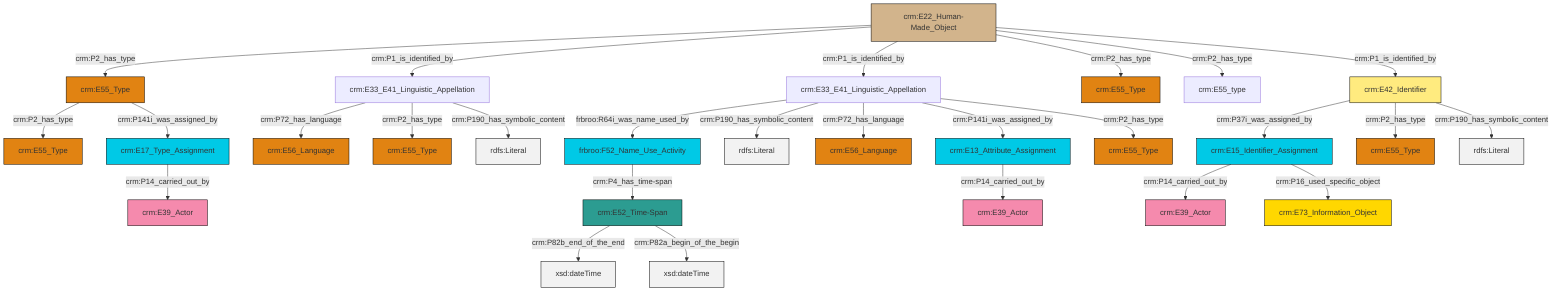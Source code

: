 graph TD
classDef Literal fill:#f2f2f2,stroke:#000000;
classDef CRM_Entity fill:#FFFFFF,stroke:#000000;
classDef Temporal_Entity fill:#00C9E6, stroke:#000000;
classDef Type fill:#E18312, stroke:#000000;
classDef Time-Span fill:#2C9C91, stroke:#000000;
classDef Appellation fill:#FFEB7F, stroke:#000000;
classDef Place fill:#008836, stroke:#000000;
classDef Persistent_Item fill:#B266B2, stroke:#000000;
classDef Conceptual_Object fill:#FFD700, stroke:#000000;
classDef Physical_Thing fill:#D2B48C, stroke:#000000;
classDef Actor fill:#f58aad, stroke:#000000;
classDef PC_Classes fill:#4ce600, stroke:#000000;
classDef Multi fill:#cccccc,stroke:#000000;

0["frbroo:F52_Name_Use_Activity"]:::Temporal_Entity -->|crm:P4_has_time-span| 1["crm:E52_Time-Span"]:::Time-Span
2["crm:E42_Identifier"]:::Appellation -->|crm:P37i_was_assigned_by| 3["crm:E15_Identifier_Assignment"]:::Temporal_Entity
10["crm:E33_E41_Linguistic_Appellation"]:::Default -->|frbroo:R64i_was_name_used_by| 0["frbroo:F52_Name_Use_Activity"]:::Temporal_Entity
13["crm:E33_E41_Linguistic_Appellation"]:::Default -->|crm:P72_has_language| 11["crm:E56_Language"]:::Type
10["crm:E33_E41_Linguistic_Appellation"]:::Default -->|crm:P190_has_symbolic_content| 16[rdfs:Literal]:::Literal
17["crm:E22_Human-Made_Object"]:::Physical_Thing -->|crm:P2_has_type| 18["crm:E55_Type"]:::Type
22["crm:E17_Type_Assignment"]:::Temporal_Entity -->|crm:P14_carried_out_by| 23["crm:E39_Actor"]:::Actor
17["crm:E22_Human-Made_Object"]:::Physical_Thing -->|crm:P1_is_identified_by| 13["crm:E33_E41_Linguistic_Appellation"]:::Default
2["crm:E42_Identifier"]:::Appellation -->|crm:P2_has_type| 24["crm:E55_Type"]:::Type
1["crm:E52_Time-Span"]:::Time-Span -->|crm:P82b_end_of_the_end| 25[xsd:dateTime]:::Literal
13["crm:E33_E41_Linguistic_Appellation"]:::Default -->|crm:P2_has_type| 19["crm:E55_Type"]:::Type
17["crm:E22_Human-Made_Object"]:::Physical_Thing -->|crm:P1_is_identified_by| 10["crm:E33_E41_Linguistic_Appellation"]:::Default
3["crm:E15_Identifier_Assignment"]:::Temporal_Entity -->|crm:P14_carried_out_by| 8["crm:E39_Actor"]:::Actor
6["crm:E13_Attribute_Assignment"]:::Temporal_Entity -->|crm:P14_carried_out_by| 4["crm:E39_Actor"]:::Actor
18["crm:E55_Type"]:::Type -->|crm:P2_has_type| 14["crm:E55_Type"]:::Type
18["crm:E55_Type"]:::Type -->|crm:P141i_was_assigned_by| 22["crm:E17_Type_Assignment"]:::Temporal_Entity
2["crm:E42_Identifier"]:::Appellation -->|crm:P190_has_symbolic_content| 32[rdfs:Literal]:::Literal
3["crm:E15_Identifier_Assignment"]:::Temporal_Entity -->|crm:P16_used_specific_object| 33["crm:E73_Information_Object"]:::Conceptual_Object
10["crm:E33_E41_Linguistic_Appellation"]:::Default -->|crm:P72_has_language| 30["crm:E56_Language"]:::Type
17["crm:E22_Human-Made_Object"]:::Physical_Thing -->|crm:P2_has_type| 38["crm:E55_Type"]:::Type
17["crm:E22_Human-Made_Object"]:::Physical_Thing -->|crm:P2_has_type| 40["crm:E55_type"]:::Default
1["crm:E52_Time-Span"]:::Time-Span -->|crm:P82a_begin_of_the_begin| 42[xsd:dateTime]:::Literal
17["crm:E22_Human-Made_Object"]:::Physical_Thing -->|crm:P1_is_identified_by| 2["crm:E42_Identifier"]:::Appellation
10["crm:E33_E41_Linguistic_Appellation"]:::Default -->|crm:P141i_was_assigned_by| 6["crm:E13_Attribute_Assignment"]:::Temporal_Entity
10["crm:E33_E41_Linguistic_Appellation"]:::Default -->|crm:P2_has_type| 44["crm:E55_Type"]:::Type
13["crm:E33_E41_Linguistic_Appellation"]:::Default -->|crm:P190_has_symbolic_content| 48[rdfs:Literal]:::Literal